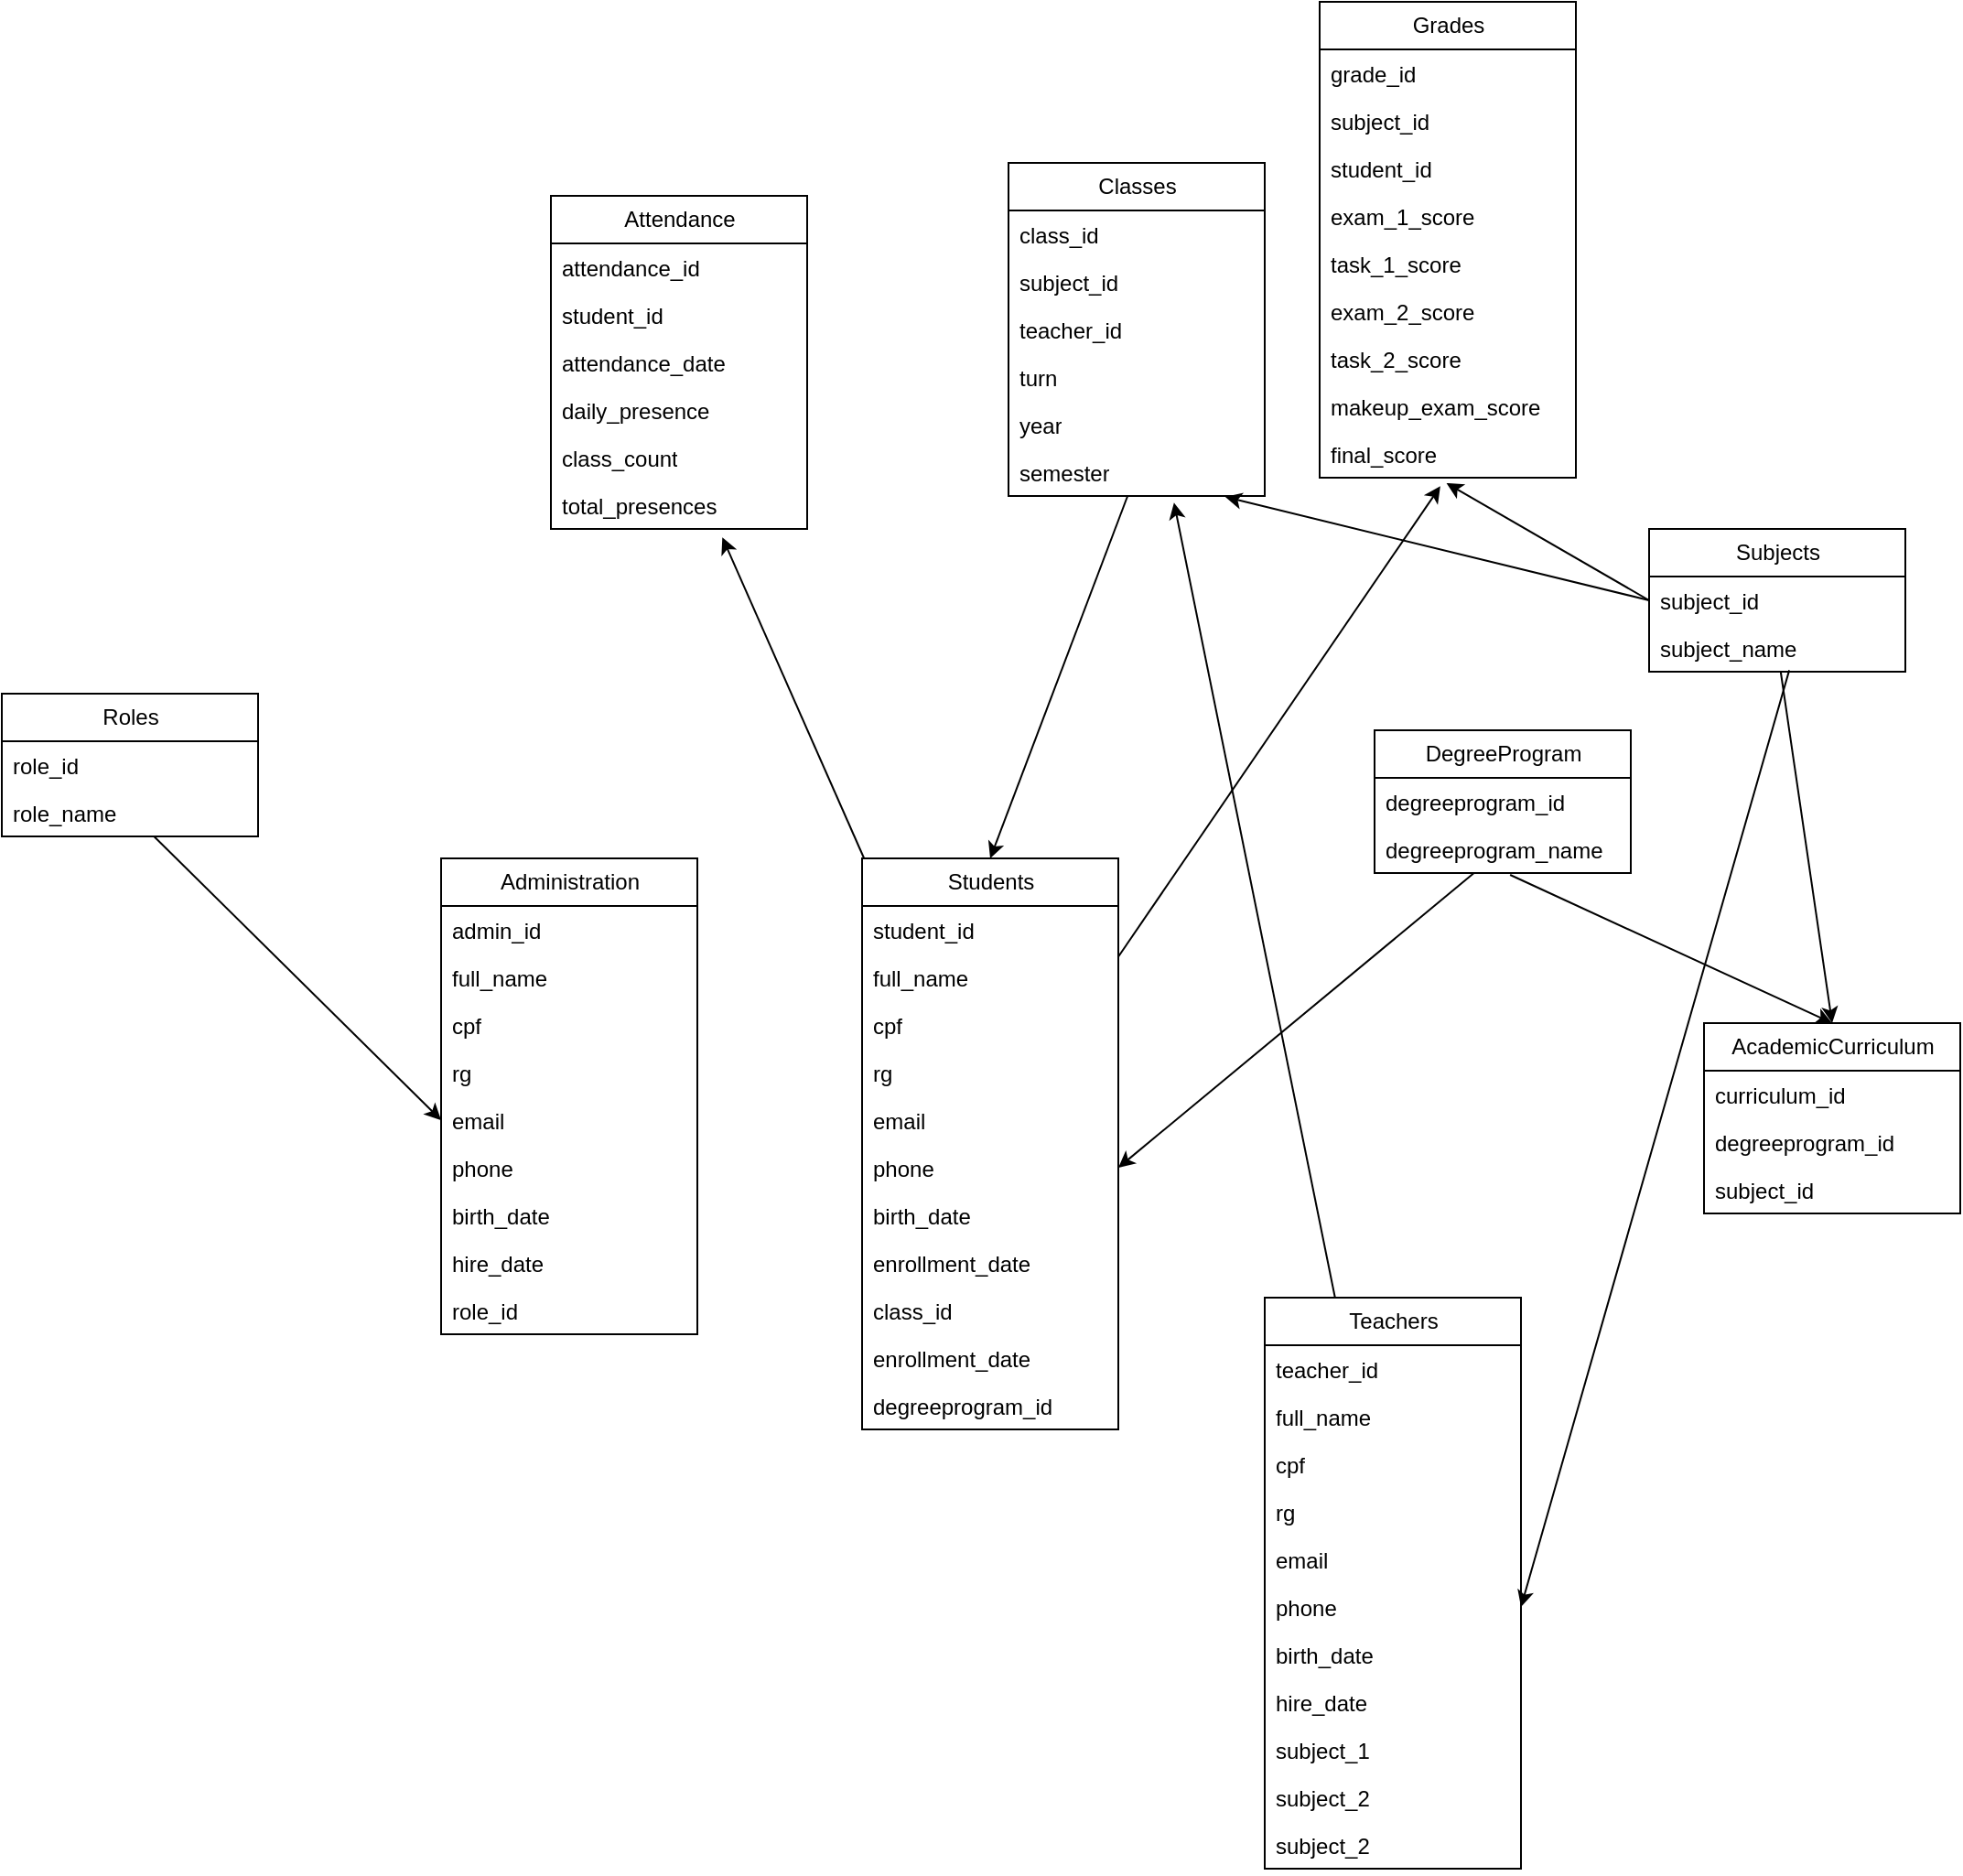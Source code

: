 <mxfile>
    <diagram id="izwd0mjQYA1Y1VRCj29t" name="Page-1">
        <mxGraphModel dx="1218" dy="2147" grid="1" gridSize="10" guides="1" tooltips="1" connect="1" arrows="1" fold="1" page="1" pageScale="1" pageWidth="850" pageHeight="1100" math="0" shadow="0">
            <root>
                <mxCell id="0"/>
                <mxCell id="1" parent="0"/>
                <mxCell id="2" value="Students" style="swimlane;fontStyle=0;childLayout=stackLayout;horizontal=1;startSize=26;fillColor=none;horizontalStack=0;resizeParent=1;resizeParentMax=0;resizeLast=0;collapsible=1;marginBottom=0;html=1;" parent="1" vertex="1">
                    <mxGeometry x="770" y="-50" width="140" height="312" as="geometry"/>
                </mxCell>
                <mxCell id="3" value="student_id" style="text;strokeColor=none;fillColor=none;align=left;verticalAlign=top;spacingLeft=4;spacingRight=4;overflow=hidden;rotatable=0;points=[[0,0.5],[1,0.5]];portConstraint=eastwest;whiteSpace=wrap;html=1;" parent="2" vertex="1">
                    <mxGeometry y="26" width="140" height="26" as="geometry"/>
                </mxCell>
                <mxCell id="4" value="full_name" style="text;strokeColor=none;fillColor=none;align=left;verticalAlign=top;spacingLeft=4;spacingRight=4;overflow=hidden;rotatable=0;points=[[0,0.5],[1,0.5]];portConstraint=eastwest;whiteSpace=wrap;html=1;" parent="2" vertex="1">
                    <mxGeometry y="52" width="140" height="26" as="geometry"/>
                </mxCell>
                <mxCell id="5" value="cpf" style="text;strokeColor=none;fillColor=none;align=left;verticalAlign=top;spacingLeft=4;spacingRight=4;overflow=hidden;rotatable=0;points=[[0,0.5],[1,0.5]];portConstraint=eastwest;whiteSpace=wrap;html=1;" parent="2" vertex="1">
                    <mxGeometry y="78" width="140" height="26" as="geometry"/>
                </mxCell>
                <mxCell id="6" value="rg" style="text;strokeColor=none;fillColor=none;align=left;verticalAlign=top;spacingLeft=4;spacingRight=4;overflow=hidden;rotatable=0;points=[[0,0.5],[1,0.5]];portConstraint=eastwest;whiteSpace=wrap;html=1;" parent="2" vertex="1">
                    <mxGeometry y="104" width="140" height="26" as="geometry"/>
                </mxCell>
                <mxCell id="7" value="email" style="text;strokeColor=none;fillColor=none;align=left;verticalAlign=top;spacingLeft=4;spacingRight=4;overflow=hidden;rotatable=0;points=[[0,0.5],[1,0.5]];portConstraint=eastwest;whiteSpace=wrap;html=1;" parent="2" vertex="1">
                    <mxGeometry y="130" width="140" height="26" as="geometry"/>
                </mxCell>
                <mxCell id="8" value="phone" style="text;strokeColor=none;fillColor=none;align=left;verticalAlign=top;spacingLeft=4;spacingRight=4;overflow=hidden;rotatable=0;points=[[0,0.5],[1,0.5]];portConstraint=eastwest;whiteSpace=wrap;html=1;" parent="2" vertex="1">
                    <mxGeometry y="156" width="140" height="26" as="geometry"/>
                </mxCell>
                <mxCell id="9" value="birth_date" style="text;strokeColor=none;fillColor=none;align=left;verticalAlign=top;spacingLeft=4;spacingRight=4;overflow=hidden;rotatable=0;points=[[0,0.5],[1,0.5]];portConstraint=eastwest;whiteSpace=wrap;html=1;" parent="2" vertex="1">
                    <mxGeometry y="182" width="140" height="26" as="geometry"/>
                </mxCell>
                <mxCell id="10" value="enrollment_date" style="text;strokeColor=none;fillColor=none;align=left;verticalAlign=top;spacingLeft=4;spacingRight=4;overflow=hidden;rotatable=0;points=[[0,0.5],[1,0.5]];portConstraint=eastwest;whiteSpace=wrap;html=1;" parent="2" vertex="1">
                    <mxGeometry y="208" width="140" height="26" as="geometry"/>
                </mxCell>
                <mxCell id="11" value="&lt;span style=&quot;color: rgb(0, 0, 0);&quot;&gt;class_id&lt;/span&gt;" style="text;strokeColor=none;fillColor=none;align=left;verticalAlign=top;spacingLeft=4;spacingRight=4;overflow=hidden;rotatable=0;points=[[0,0.5],[1,0.5]];portConstraint=eastwest;whiteSpace=wrap;html=1;" parent="2" vertex="1">
                    <mxGeometry y="234" width="140" height="26" as="geometry"/>
                </mxCell>
                <mxCell id="12" value="enrollment_date" style="text;strokeColor=none;fillColor=none;align=left;verticalAlign=top;spacingLeft=4;spacingRight=4;overflow=hidden;rotatable=0;points=[[0,0.5],[1,0.5]];portConstraint=eastwest;whiteSpace=wrap;html=1;" parent="2" vertex="1">
                    <mxGeometry y="260" width="140" height="26" as="geometry"/>
                </mxCell>
                <mxCell id="90" value="degreeprogram_id" style="text;strokeColor=none;fillColor=none;align=left;verticalAlign=top;spacingLeft=4;spacingRight=4;overflow=hidden;rotatable=0;points=[[0,0.5],[1,0.5]];portConstraint=eastwest;whiteSpace=wrap;html=1;" parent="2" vertex="1">
                    <mxGeometry y="286" width="140" height="26" as="geometry"/>
                </mxCell>
                <mxCell id="13" value="Teachers" style="swimlane;fontStyle=0;childLayout=stackLayout;horizontal=1;startSize=26;fillColor=none;horizontalStack=0;resizeParent=1;resizeParentMax=0;resizeLast=0;collapsible=1;marginBottom=0;html=1;" parent="1" vertex="1">
                    <mxGeometry x="990" y="190" width="140" height="312" as="geometry"/>
                </mxCell>
                <mxCell id="14" value="teacher_id" style="text;strokeColor=none;fillColor=none;align=left;verticalAlign=top;spacingLeft=4;spacingRight=4;overflow=hidden;rotatable=0;points=[[0,0.5],[1,0.5]];portConstraint=eastwest;whiteSpace=wrap;html=1;" parent="13" vertex="1">
                    <mxGeometry y="26" width="140" height="26" as="geometry"/>
                </mxCell>
                <mxCell id="15" value="full_name" style="text;strokeColor=none;fillColor=none;align=left;verticalAlign=top;spacingLeft=4;spacingRight=4;overflow=hidden;rotatable=0;points=[[0,0.5],[1,0.5]];portConstraint=eastwest;whiteSpace=wrap;html=1;" parent="13" vertex="1">
                    <mxGeometry y="52" width="140" height="26" as="geometry"/>
                </mxCell>
                <mxCell id="16" value="cpf" style="text;strokeColor=none;fillColor=none;align=left;verticalAlign=top;spacingLeft=4;spacingRight=4;overflow=hidden;rotatable=0;points=[[0,0.5],[1,0.5]];portConstraint=eastwest;whiteSpace=wrap;html=1;" parent="13" vertex="1">
                    <mxGeometry y="78" width="140" height="26" as="geometry"/>
                </mxCell>
                <mxCell id="17" value="rg" style="text;strokeColor=none;fillColor=none;align=left;verticalAlign=top;spacingLeft=4;spacingRight=4;overflow=hidden;rotatable=0;points=[[0,0.5],[1,0.5]];portConstraint=eastwest;whiteSpace=wrap;html=1;" parent="13" vertex="1">
                    <mxGeometry y="104" width="140" height="26" as="geometry"/>
                </mxCell>
                <mxCell id="18" value="email" style="text;strokeColor=none;fillColor=none;align=left;verticalAlign=top;spacingLeft=4;spacingRight=4;overflow=hidden;rotatable=0;points=[[0,0.5],[1,0.5]];portConstraint=eastwest;whiteSpace=wrap;html=1;" parent="13" vertex="1">
                    <mxGeometry y="130" width="140" height="26" as="geometry"/>
                </mxCell>
                <mxCell id="19" value="phone" style="text;strokeColor=none;fillColor=none;align=left;verticalAlign=top;spacingLeft=4;spacingRight=4;overflow=hidden;rotatable=0;points=[[0,0.5],[1,0.5]];portConstraint=eastwest;whiteSpace=wrap;html=1;" parent="13" vertex="1">
                    <mxGeometry y="156" width="140" height="26" as="geometry"/>
                </mxCell>
                <mxCell id="20" value="birth_date" style="text;strokeColor=none;fillColor=none;align=left;verticalAlign=top;spacingLeft=4;spacingRight=4;overflow=hidden;rotatable=0;points=[[0,0.5],[1,0.5]];portConstraint=eastwest;whiteSpace=wrap;html=1;" parent="13" vertex="1">
                    <mxGeometry y="182" width="140" height="26" as="geometry"/>
                </mxCell>
                <mxCell id="21" value="hire_date" style="text;strokeColor=none;fillColor=none;align=left;verticalAlign=top;spacingLeft=4;spacingRight=4;overflow=hidden;rotatable=0;points=[[0,0.5],[1,0.5]];portConstraint=eastwest;whiteSpace=wrap;html=1;" parent="13" vertex="1">
                    <mxGeometry y="208" width="140" height="26" as="geometry"/>
                </mxCell>
                <mxCell id="22" value="&lt;div&gt;subject_1&lt;/div&gt;" style="text;strokeColor=none;fillColor=none;align=left;verticalAlign=top;spacingLeft=4;spacingRight=4;overflow=hidden;rotatable=0;points=[[0,0.5],[1,0.5]];portConstraint=eastwest;whiteSpace=wrap;html=1;" parent="13" vertex="1">
                    <mxGeometry y="234" width="140" height="26" as="geometry"/>
                </mxCell>
                <mxCell id="23" value="&lt;div&gt;subject_2&lt;/div&gt;" style="text;strokeColor=none;fillColor=none;align=left;verticalAlign=top;spacingLeft=4;spacingRight=4;overflow=hidden;rotatable=0;points=[[0,0.5],[1,0.5]];portConstraint=eastwest;whiteSpace=wrap;html=1;" parent="13" vertex="1">
                    <mxGeometry y="260" width="140" height="26" as="geometry"/>
                </mxCell>
                <mxCell id="24" value="&lt;div&gt;subject_2&lt;/div&gt;" style="text;strokeColor=none;fillColor=none;align=left;verticalAlign=top;spacingLeft=4;spacingRight=4;overflow=hidden;rotatable=0;points=[[0,0.5],[1,0.5]];portConstraint=eastwest;whiteSpace=wrap;html=1;" parent="13" vertex="1">
                    <mxGeometry y="286" width="140" height="26" as="geometry"/>
                </mxCell>
                <mxCell id="25" value="Administration" style="swimlane;fontStyle=0;childLayout=stackLayout;horizontal=1;startSize=26;fillColor=none;horizontalStack=0;resizeParent=1;resizeParentMax=0;resizeLast=0;collapsible=1;marginBottom=0;html=1;" parent="1" vertex="1">
                    <mxGeometry x="540" y="-50" width="140" height="260" as="geometry"/>
                </mxCell>
                <mxCell id="26" value="admin_id" style="text;strokeColor=none;fillColor=none;align=left;verticalAlign=top;spacingLeft=4;spacingRight=4;overflow=hidden;rotatable=0;points=[[0,0.5],[1,0.5]];portConstraint=eastwest;whiteSpace=wrap;html=1;" parent="25" vertex="1">
                    <mxGeometry y="26" width="140" height="26" as="geometry"/>
                </mxCell>
                <mxCell id="27" value="full_name" style="text;strokeColor=none;fillColor=none;align=left;verticalAlign=top;spacingLeft=4;spacingRight=4;overflow=hidden;rotatable=0;points=[[0,0.5],[1,0.5]];portConstraint=eastwest;whiteSpace=wrap;html=1;" parent="25" vertex="1">
                    <mxGeometry y="52" width="140" height="26" as="geometry"/>
                </mxCell>
                <mxCell id="28" value="cpf" style="text;strokeColor=none;fillColor=none;align=left;verticalAlign=top;spacingLeft=4;spacingRight=4;overflow=hidden;rotatable=0;points=[[0,0.5],[1,0.5]];portConstraint=eastwest;whiteSpace=wrap;html=1;" parent="25" vertex="1">
                    <mxGeometry y="78" width="140" height="26" as="geometry"/>
                </mxCell>
                <mxCell id="29" value="rg" style="text;strokeColor=none;fillColor=none;align=left;verticalAlign=top;spacingLeft=4;spacingRight=4;overflow=hidden;rotatable=0;points=[[0,0.5],[1,0.5]];portConstraint=eastwest;whiteSpace=wrap;html=1;" parent="25" vertex="1">
                    <mxGeometry y="104" width="140" height="26" as="geometry"/>
                </mxCell>
                <mxCell id="30" value="email" style="text;strokeColor=none;fillColor=none;align=left;verticalAlign=top;spacingLeft=4;spacingRight=4;overflow=hidden;rotatable=0;points=[[0,0.5],[1,0.5]];portConstraint=eastwest;whiteSpace=wrap;html=1;" parent="25" vertex="1">
                    <mxGeometry y="130" width="140" height="26" as="geometry"/>
                </mxCell>
                <mxCell id="31" value="phone" style="text;strokeColor=none;fillColor=none;align=left;verticalAlign=top;spacingLeft=4;spacingRight=4;overflow=hidden;rotatable=0;points=[[0,0.5],[1,0.5]];portConstraint=eastwest;whiteSpace=wrap;html=1;" parent="25" vertex="1">
                    <mxGeometry y="156" width="140" height="26" as="geometry"/>
                </mxCell>
                <mxCell id="32" value="birth_date" style="text;strokeColor=none;fillColor=none;align=left;verticalAlign=top;spacingLeft=4;spacingRight=4;overflow=hidden;rotatable=0;points=[[0,0.5],[1,0.5]];portConstraint=eastwest;whiteSpace=wrap;html=1;" parent="25" vertex="1">
                    <mxGeometry y="182" width="140" height="26" as="geometry"/>
                </mxCell>
                <mxCell id="33" value="hire_date" style="text;strokeColor=none;fillColor=none;align=left;verticalAlign=top;spacingLeft=4;spacingRight=4;overflow=hidden;rotatable=0;points=[[0,0.5],[1,0.5]];portConstraint=eastwest;whiteSpace=wrap;html=1;" parent="25" vertex="1">
                    <mxGeometry y="208" width="140" height="26" as="geometry"/>
                </mxCell>
                <mxCell id="34" value="role_id" style="text;strokeColor=none;fillColor=none;align=left;verticalAlign=top;spacingLeft=4;spacingRight=4;overflow=hidden;rotatable=0;points=[[0,0.5],[1,0.5]];portConstraint=eastwest;whiteSpace=wrap;html=1;" parent="25" vertex="1">
                    <mxGeometry y="234" width="140" height="26" as="geometry"/>
                </mxCell>
                <mxCell id="35" value="Classes" style="swimlane;fontStyle=0;childLayout=stackLayout;horizontal=1;startSize=26;fillColor=none;horizontalStack=0;resizeParent=1;resizeParentMax=0;resizeLast=0;collapsible=1;marginBottom=0;html=1;" parent="1" vertex="1">
                    <mxGeometry x="850" y="-430" width="140" height="182" as="geometry"/>
                </mxCell>
                <mxCell id="36" value="class_id" style="text;strokeColor=none;fillColor=none;align=left;verticalAlign=top;spacingLeft=4;spacingRight=4;overflow=hidden;rotatable=0;points=[[0,0.5],[1,0.5]];portConstraint=eastwest;whiteSpace=wrap;html=1;" parent="35" vertex="1">
                    <mxGeometry y="26" width="140" height="26" as="geometry"/>
                </mxCell>
                <mxCell id="37" value="subject_id" style="text;strokeColor=none;fillColor=none;align=left;verticalAlign=top;spacingLeft=4;spacingRight=4;overflow=hidden;rotatable=0;points=[[0,0.5],[1,0.5]];portConstraint=eastwest;whiteSpace=wrap;html=1;" parent="35" vertex="1">
                    <mxGeometry y="52" width="140" height="26" as="geometry"/>
                </mxCell>
                <mxCell id="38" value="teacher_id" style="text;strokeColor=none;fillColor=none;align=left;verticalAlign=top;spacingLeft=4;spacingRight=4;overflow=hidden;rotatable=0;points=[[0,0.5],[1,0.5]];portConstraint=eastwest;whiteSpace=wrap;html=1;" parent="35" vertex="1">
                    <mxGeometry y="78" width="140" height="26" as="geometry"/>
                </mxCell>
                <mxCell id="89" value="turn" style="text;strokeColor=none;fillColor=none;align=left;verticalAlign=top;spacingLeft=4;spacingRight=4;overflow=hidden;rotatable=0;points=[[0,0.5],[1,0.5]];portConstraint=eastwest;whiteSpace=wrap;html=1;" parent="35" vertex="1">
                    <mxGeometry y="104" width="140" height="26" as="geometry"/>
                </mxCell>
                <mxCell id="40" value="year" style="text;strokeColor=none;fillColor=none;align=left;verticalAlign=top;spacingLeft=4;spacingRight=4;overflow=hidden;rotatable=0;points=[[0,0.5],[1,0.5]];portConstraint=eastwest;whiteSpace=wrap;html=1;" parent="35" vertex="1">
                    <mxGeometry y="130" width="140" height="26" as="geometry"/>
                </mxCell>
                <mxCell id="39" value="semester" style="text;strokeColor=none;fillColor=none;align=left;verticalAlign=top;spacingLeft=4;spacingRight=4;overflow=hidden;rotatable=0;points=[[0,0.5],[1,0.5]];portConstraint=eastwest;whiteSpace=wrap;html=1;" parent="35" vertex="1">
                    <mxGeometry y="156" width="140" height="26" as="geometry"/>
                </mxCell>
                <mxCell id="45" value="Grades&lt;span style=&quot;font-family: monospace; font-size: 0px; text-align: start;&quot;&gt;%3CmxGraphModel%3E%3Croot%3E%3CmxCell%20id%3D%220%22%2F%3E%3CmxCell%20id%3D%221%22%20parent%3D%220%22%2F%3E%3CmxCell%20id%3D%222%22%20value%3D%22Students%22%20style%3D%22swimlane%3BfontStyle%3D0%3BchildLayout%3DstackLayout%3Bhorizontal%3D1%3BstartSize%3D26%3BfillColor%3Dnone%3BhorizontalStack%3D0%3BresizeParent%3D1%3BresizeParentMax%3D0%3BresizeLast%3D0%3Bcollapsible%3D1%3BmarginBottom%3D0%3Bhtml%3D1%3B%22%20vertex%3D%221%22%20parent%3D%221%22%3E%3CmxGeometry%20x%3D%22770%22%20y%3D%22-50%22%20width%3D%22140%22%20height%3D%22260%22%20as%3D%22geometry%22%2F%3E%3C%2FmxCell%3E%3CmxCell%20id%3D%223%22%20value%3D%22student_id%22%20style%3D%22text%3BstrokeColor%3Dnone%3BfillColor%3Dnone%3Balign%3Dleft%3BverticalAlign%3Dtop%3BspacingLeft%3D4%3BspacingRight%3D4%3Boverflow%3Dhidden%3Brotatable%3D0%3Bpoints%3D%5B%5B0%2C0.5%5D%2C%5B1%2C0.5%5D%5D%3BportConstraint%3Deastwest%3BwhiteSpace%3Dwrap%3Bhtml%3D1%3B%22%20vertex%3D%221%22%20parent%3D%222%22%3E%3CmxGeometry%20y%3D%2226%22%20width%3D%22140%22%20height%3D%2226%22%20as%3D%22geometry%22%2F%3E%3C%2FmxCell%3E%3CmxCell%20id%3D%224%22%20value%3D%22full_name%22%20style%3D%22text%3BstrokeColor%3Dnone%3BfillColor%3Dnone%3Balign%3Dleft%3BverticalAlign%3Dtop%3BspacingLeft%3D4%3BspacingRight%3D4%3Boverflow%3Dhidden%3Brotatable%3D0%3Bpoints%3D%5B%5B0%2C0.5%5D%2C%5B1%2C0.5%5D%5D%3BportConstraint%3Deastwest%3BwhiteSpace%3Dwrap%3Bhtml%3D1%3B%22%20vertex%3D%221%22%20parent%3D%222%22%3E%3CmxGeometry%20y%3D%2252%22%20width%3D%22140%22%20height%3D%2226%22%20as%3D%22geometry%22%2F%3E%3C%2FmxCell%3E%3CmxCell%20id%3D%225%22%20value%3D%22cpf%22%20style%3D%22text%3BstrokeColor%3Dnone%3BfillColor%3Dnone%3Balign%3Dleft%3BverticalAlign%3Dtop%3BspacingLeft%3D4%3BspacingRight%3D4%3Boverflow%3Dhidden%3Brotatable%3D0%3Bpoints%3D%5B%5B0%2C0.5%5D%2C%5B1%2C0.5%5D%5D%3BportConstraint%3Deastwest%3BwhiteSpace%3Dwrap%3Bhtml%3D1%3B%22%20vertex%3D%221%22%20parent%3D%222%22%3E%3CmxGeometry%20y%3D%2278%22%20width%3D%22140%22%20height%3D%2226%22%20as%3D%22geometry%22%2F%3E%3C%2FmxCell%3E%3CmxCell%20id%3D%226%22%20value%3D%22rg%22%20style%3D%22text%3BstrokeColor%3Dnone%3BfillColor%3Dnone%3Balign%3Dleft%3BverticalAlign%3Dtop%3BspacingLeft%3D4%3BspacingRight%3D4%3Boverflow%3Dhidden%3Brotatable%3D0%3Bpoints%3D%5B%5B0%2C0.5%5D%2C%5B1%2C0.5%5D%5D%3BportConstraint%3Deastwest%3BwhiteSpace%3Dwrap%3Bhtml%3D1%3B%22%20vertex%3D%221%22%20parent%3D%222%22%3E%3CmxGeometry%20y%3D%22104%22%20width%3D%22140%22%20height%3D%2226%22%20as%3D%22geometry%22%2F%3E%3C%2FmxCell%3E%3CmxCell%20id%3D%227%22%20value%3D%22email%22%20style%3D%22text%3BstrokeColor%3Dnone%3BfillColor%3Dnone%3Balign%3Dleft%3BverticalAlign%3Dtop%3BspacingLeft%3D4%3BspacingRight%3D4%3Boverflow%3Dhidden%3Brotatable%3D0%3Bpoints%3D%5B%5B0%2C0.5%5D%2C%5B1%2C0.5%5D%5D%3BportConstraint%3Deastwest%3BwhiteSpace%3Dwrap%3Bhtml%3D1%3B%22%20vertex%3D%221%22%20parent%3D%222%22%3E%3CmxGeometry%20y%3D%22130%22%20width%3D%22140%22%20height%3D%2226%22%20as%3D%22geometry%22%2F%3E%3C%2FmxCell%3E%3CmxCell%20id%3D%228%22%20value%3D%22phone%22%20style%3D%22text%3BstrokeColor%3Dnone%3BfillColor%3Dnone%3Balign%3Dleft%3BverticalAlign%3Dtop%3BspacingLeft%3D4%3BspacingRight%3D4%3Boverflow%3Dhidden%3Brotatable%3D0%3Bpoints%3D%5B%5B0%2C0.5%5D%2C%5B1%2C0.5%5D%5D%3BportConstraint%3Deastwest%3BwhiteSpace%3Dwrap%3Bhtml%3D1%3B%22%20vertex%3D%221%22%20parent%3D%222%22%3E%3CmxGeometry%20y%3D%22156%22%20width%3D%22140%22%20height%3D%2226%22%20as%3D%22geometry%22%2F%3E%3C%2FmxCell%3E%3CmxCell%20id%3D%229%22%20value%3D%22birth_date%22%20style%3D%22text%3BstrokeColor%3Dnone%3BfillColor%3Dnone%3Balign%3Dleft%3BverticalAlign%3Dtop%3BspacingLeft%3D4%3BspacingRight%3D4%3Boverflow%3Dhidden%3Brotatable%3D0%3Bpoints%3D%5B%5B0%2C0.5%5D%2C%5B1%2C0.5%5D%5D%3BportConstraint%3Deastwest%3BwhiteSpace%3Dwrap%3Bhtml%3D1%3B%22%20vertex%3D%221%22%20parent%3D%222%22%3E%3CmxGeometry%20y%3D%22182%22%20width%3D%22140%22%20height%3D%2226%22%20as%3D%22geometry%22%2F%3E%3C%2FmxCell%3E%3CmxCell%20id%3D%2210%22%20value%3D%22enrollment_date%22%20style%3D%22text%3BstrokeColor%3Dnone%3BfillColor%3Dnone%3Balign%3Dleft%3BverticalAlign%3Dtop%3BspacingLeft%3D4%3BspacingRight%3D4%3Boverflow%3Dhidden%3Brotatable%3D0%3Bpoints%3D%5B%5B0%2C0.5%5D%2C%5B1%2C0.5%5D%5D%3BportConstraint%3Deastwest%3BwhiteSpace%3Dwrap%3Bhtml%3D1%3B%22%20vertex%3D%221%22%20parent%3D%222%22%3E%3CmxGeometry%20y%3D%22208%22%20width%3D%22140%22%20height%3D%2226%22%20as%3D%22geometry%22%2F%3E%3C%2FmxCell%3E%3CmxCell%20id%3D%2211%22%20value%3D%22Item%203%22%20style%3D%22text%3BstrokeColor%3Dnone%3BfillColor%3Dnone%3Balign%3Dleft%3BverticalAlign%3Dtop%3BspacingLeft%3D4%3BspacingRight%3D4%3Boverflow%3Dhidden%3Brotatable%3D0%3Bpoints%3D%5B%5B0%2C0.5%5D%2C%5B1%2C0.5%5D%5D%3BportConstraint%3Deastwest%3BwhiteSpace%3Dwrap%3Bhtml%3D1%3B%22%20vertex%3D%221%22%20parent%3D%222%22%3E%3CmxGeometry%20y%3D%22234%22%20width%3D%22140%22%20height%3D%2226%22%20as%3D%22geometry%22%2F%3E%3C%2FmxCell%3E%3C%2Froot%3E%3C%2FmxGraphModel%3E&lt;/span&gt;" style="swimlane;fontStyle=0;childLayout=stackLayout;horizontal=1;startSize=26;fillColor=none;horizontalStack=0;resizeParent=1;resizeParentMax=0;resizeLast=0;collapsible=1;marginBottom=0;html=1;" parent="1" vertex="1">
                    <mxGeometry x="1020" y="-518" width="140" height="260" as="geometry"/>
                </mxCell>
                <mxCell id="46" value="grade_id" style="text;strokeColor=none;fillColor=none;align=left;verticalAlign=top;spacingLeft=4;spacingRight=4;overflow=hidden;rotatable=0;points=[[0,0.5],[1,0.5]];portConstraint=eastwest;whiteSpace=wrap;html=1;" parent="45" vertex="1">
                    <mxGeometry y="26" width="140" height="26" as="geometry"/>
                </mxCell>
                <mxCell id="47" value="subject_id&lt;div&gt;&lt;br&gt;&lt;/div&gt;" style="text;strokeColor=none;fillColor=none;align=left;verticalAlign=top;spacingLeft=4;spacingRight=4;overflow=hidden;rotatable=0;points=[[0,0.5],[1,0.5]];portConstraint=eastwest;whiteSpace=wrap;html=1;" parent="45" vertex="1">
                    <mxGeometry y="52" width="140" height="26" as="geometry"/>
                </mxCell>
                <mxCell id="48" value="student_id" style="text;strokeColor=none;fillColor=none;align=left;verticalAlign=top;spacingLeft=4;spacingRight=4;overflow=hidden;rotatable=0;points=[[0,0.5],[1,0.5]];portConstraint=eastwest;whiteSpace=wrap;html=1;" parent="45" vertex="1">
                    <mxGeometry y="78" width="140" height="26" as="geometry"/>
                </mxCell>
                <mxCell id="49" value="exam_1_score" style="text;strokeColor=none;fillColor=none;align=left;verticalAlign=top;spacingLeft=4;spacingRight=4;overflow=hidden;rotatable=0;points=[[0,0.5],[1,0.5]];portConstraint=eastwest;whiteSpace=wrap;html=1;" parent="45" vertex="1">
                    <mxGeometry y="104" width="140" height="26" as="geometry"/>
                </mxCell>
                <mxCell id="50" value="&lt;div&gt;task_1_score&lt;/div&gt;" style="text;strokeColor=none;fillColor=none;align=left;verticalAlign=top;spacingLeft=4;spacingRight=4;overflow=hidden;rotatable=0;points=[[0,0.5],[1,0.5]];portConstraint=eastwest;whiteSpace=wrap;html=1;" parent="45" vertex="1">
                    <mxGeometry y="130" width="140" height="26" as="geometry"/>
                </mxCell>
                <mxCell id="51" value="exam_2_score" style="text;strokeColor=none;fillColor=none;align=left;verticalAlign=top;spacingLeft=4;spacingRight=4;overflow=hidden;rotatable=0;points=[[0,0.5],[1,0.5]];portConstraint=eastwest;whiteSpace=wrap;html=1;" parent="45" vertex="1">
                    <mxGeometry y="156" width="140" height="26" as="geometry"/>
                </mxCell>
                <mxCell id="52" value="&lt;div&gt;task_2_score&lt;/div&gt;" style="text;strokeColor=none;fillColor=none;align=left;verticalAlign=top;spacingLeft=4;spacingRight=4;overflow=hidden;rotatable=0;points=[[0,0.5],[1,0.5]];portConstraint=eastwest;whiteSpace=wrap;html=1;" parent="45" vertex="1">
                    <mxGeometry y="182" width="140" height="26" as="geometry"/>
                </mxCell>
                <mxCell id="53" value="makeup_exam_score" style="text;strokeColor=none;fillColor=none;align=left;verticalAlign=top;spacingLeft=4;spacingRight=4;overflow=hidden;rotatable=0;points=[[0,0.5],[1,0.5]];portConstraint=eastwest;whiteSpace=wrap;html=1;" parent="45" vertex="1">
                    <mxGeometry y="208" width="140" height="26" as="geometry"/>
                </mxCell>
                <mxCell id="54" value="final_score&lt;div&gt;&lt;br&gt;&lt;/div&gt;" style="text;strokeColor=none;fillColor=none;align=left;verticalAlign=top;spacingLeft=4;spacingRight=4;overflow=hidden;rotatable=0;points=[[0,0.5],[1,0.5]];portConstraint=eastwest;whiteSpace=wrap;html=1;" parent="45" vertex="1">
                    <mxGeometry y="234" width="140" height="26" as="geometry"/>
                </mxCell>
                <mxCell id="55" value="Attendance" style="swimlane;fontStyle=0;childLayout=stackLayout;horizontal=1;startSize=26;fillColor=none;horizontalStack=0;resizeParent=1;resizeParentMax=0;resizeLast=0;collapsible=1;marginBottom=0;html=1;" parent="1" vertex="1">
                    <mxGeometry x="600" y="-412" width="140" height="182" as="geometry"/>
                </mxCell>
                <mxCell id="56" value="attendance_id" style="text;strokeColor=none;fillColor=none;align=left;verticalAlign=top;spacingLeft=4;spacingRight=4;overflow=hidden;rotatable=0;points=[[0,0.5],[1,0.5]];portConstraint=eastwest;whiteSpace=wrap;html=1;" parent="55" vertex="1">
                    <mxGeometry y="26" width="140" height="26" as="geometry"/>
                </mxCell>
                <mxCell id="57" value="student_id" style="text;strokeColor=none;fillColor=none;align=left;verticalAlign=top;spacingLeft=4;spacingRight=4;overflow=hidden;rotatable=0;points=[[0,0.5],[1,0.5]];portConstraint=eastwest;whiteSpace=wrap;html=1;" parent="55" vertex="1">
                    <mxGeometry y="52" width="140" height="26" as="geometry"/>
                </mxCell>
                <mxCell id="58" value="attendance_date" style="text;strokeColor=none;fillColor=none;align=left;verticalAlign=top;spacingLeft=4;spacingRight=4;overflow=hidden;rotatable=0;points=[[0,0.5],[1,0.5]];portConstraint=eastwest;whiteSpace=wrap;html=1;" parent="55" vertex="1">
                    <mxGeometry y="78" width="140" height="26" as="geometry"/>
                </mxCell>
                <mxCell id="59" value="daily_presence" style="text;strokeColor=none;fillColor=none;align=left;verticalAlign=top;spacingLeft=4;spacingRight=4;overflow=hidden;rotatable=0;points=[[0,0.5],[1,0.5]];portConstraint=eastwest;whiteSpace=wrap;html=1;" parent="55" vertex="1">
                    <mxGeometry y="104" width="140" height="26" as="geometry"/>
                </mxCell>
                <mxCell id="60" value="class_count" style="text;strokeColor=none;fillColor=none;align=left;verticalAlign=top;spacingLeft=4;spacingRight=4;overflow=hidden;rotatable=0;points=[[0,0.5],[1,0.5]];portConstraint=eastwest;whiteSpace=wrap;html=1;" parent="55" vertex="1">
                    <mxGeometry y="130" width="140" height="26" as="geometry"/>
                </mxCell>
                <mxCell id="61" value="total_presences&lt;div&gt;&lt;br&gt;&lt;/div&gt;" style="text;strokeColor=none;fillColor=none;align=left;verticalAlign=top;spacingLeft=4;spacingRight=4;overflow=hidden;rotatable=0;points=[[0,0.5],[1,0.5]];portConstraint=eastwest;whiteSpace=wrap;html=1;" parent="55" vertex="1">
                    <mxGeometry y="156" width="140" height="26" as="geometry"/>
                </mxCell>
                <mxCell id="80" value="Subjects" style="swimlane;fontStyle=0;childLayout=stackLayout;horizontal=1;startSize=26;fillColor=none;horizontalStack=0;resizeParent=1;resizeParentMax=0;resizeLast=0;collapsible=1;marginBottom=0;html=1;" parent="1" vertex="1">
                    <mxGeometry x="1200" y="-230" width="140" height="78" as="geometry"/>
                </mxCell>
                <mxCell id="82" value="subject_id" style="text;strokeColor=none;fillColor=none;align=left;verticalAlign=top;spacingLeft=4;spacingRight=4;overflow=hidden;rotatable=0;points=[[0,0.5],[1,0.5]];portConstraint=eastwest;whiteSpace=wrap;html=1;" parent="80" vertex="1">
                    <mxGeometry y="26" width="140" height="26" as="geometry"/>
                </mxCell>
                <mxCell id="83" value="subject_name" style="text;strokeColor=none;fillColor=none;align=left;verticalAlign=top;spacingLeft=4;spacingRight=4;overflow=hidden;rotatable=0;points=[[0,0.5],[1,0.5]];portConstraint=eastwest;whiteSpace=wrap;html=1;" parent="80" vertex="1">
                    <mxGeometry y="52" width="140" height="26" as="geometry"/>
                </mxCell>
                <mxCell id="86" value="DegreeProgram" style="swimlane;fontStyle=0;childLayout=stackLayout;horizontal=1;startSize=26;fillColor=none;horizontalStack=0;resizeParent=1;resizeParentMax=0;resizeLast=0;collapsible=1;marginBottom=0;html=1;" parent="1" vertex="1">
                    <mxGeometry x="1050" y="-120" width="140" height="78" as="geometry"/>
                </mxCell>
                <mxCell id="87" value="degreeprogram_id" style="text;strokeColor=none;fillColor=none;align=left;verticalAlign=top;spacingLeft=4;spacingRight=4;overflow=hidden;rotatable=0;points=[[0,0.5],[1,0.5]];portConstraint=eastwest;whiteSpace=wrap;html=1;" parent="86" vertex="1">
                    <mxGeometry y="26" width="140" height="26" as="geometry"/>
                </mxCell>
                <mxCell id="88" value="degreeprogram_name" style="text;strokeColor=none;fillColor=none;align=left;verticalAlign=top;spacingLeft=4;spacingRight=4;overflow=hidden;rotatable=0;points=[[0,0.5],[1,0.5]];portConstraint=eastwest;whiteSpace=wrap;html=1;" parent="86" vertex="1">
                    <mxGeometry y="52" width="140" height="26" as="geometry"/>
                </mxCell>
                <mxCell id="91" value="Roles" style="swimlane;fontStyle=0;childLayout=stackLayout;horizontal=1;startSize=26;fillColor=none;horizontalStack=0;resizeParent=1;resizeParentMax=0;resizeLast=0;collapsible=1;marginBottom=0;html=1;" vertex="1" parent="1">
                    <mxGeometry x="300" y="-140" width="140" height="78" as="geometry"/>
                </mxCell>
                <mxCell id="92" value="role_id" style="text;strokeColor=none;fillColor=none;align=left;verticalAlign=top;spacingLeft=4;spacingRight=4;overflow=hidden;rotatable=0;points=[[0,0.5],[1,0.5]];portConstraint=eastwest;whiteSpace=wrap;html=1;" vertex="1" parent="91">
                    <mxGeometry y="26" width="140" height="26" as="geometry"/>
                </mxCell>
                <mxCell id="93" value="role_name" style="text;strokeColor=none;fillColor=none;align=left;verticalAlign=top;spacingLeft=4;spacingRight=4;overflow=hidden;rotatable=0;points=[[0,0.5],[1,0.5]];portConstraint=eastwest;whiteSpace=wrap;html=1;" vertex="1" parent="91">
                    <mxGeometry y="52" width="140" height="26" as="geometry"/>
                </mxCell>
                <mxCell id="98" value="AcademicCurriculum" style="swimlane;fontStyle=0;childLayout=stackLayout;horizontal=1;startSize=26;fillColor=none;horizontalStack=0;resizeParent=1;resizeParentMax=0;resizeLast=0;collapsible=1;marginBottom=0;html=1;" vertex="1" parent="1">
                    <mxGeometry x="1230" y="40" width="140" height="104" as="geometry"/>
                </mxCell>
                <mxCell id="99" value="curriculum_id" style="text;strokeColor=none;fillColor=none;align=left;verticalAlign=top;spacingLeft=4;spacingRight=4;overflow=hidden;rotatable=0;points=[[0,0.5],[1,0.5]];portConstraint=eastwest;whiteSpace=wrap;html=1;" vertex="1" parent="98">
                    <mxGeometry y="26" width="140" height="26" as="geometry"/>
                </mxCell>
                <mxCell id="101" value="degreeprogram_id" style="text;strokeColor=none;fillColor=none;align=left;verticalAlign=top;spacingLeft=4;spacingRight=4;overflow=hidden;rotatable=0;points=[[0,0.5],[1,0.5]];portConstraint=eastwest;whiteSpace=wrap;html=1;" vertex="1" parent="98">
                    <mxGeometry y="52" width="140" height="26" as="geometry"/>
                </mxCell>
                <mxCell id="100" value="subject_id" style="text;strokeColor=none;fillColor=none;align=left;verticalAlign=top;spacingLeft=4;spacingRight=4;overflow=hidden;rotatable=0;points=[[0,0.5],[1,0.5]];portConstraint=eastwest;whiteSpace=wrap;html=1;" vertex="1" parent="98">
                    <mxGeometry y="78" width="140" height="26" as="geometry"/>
                </mxCell>
                <mxCell id="102" value="" style="endArrow=classic;html=1;entryX=0.5;entryY=0;entryDx=0;entryDy=0;" edge="1" parent="1" source="83" target="98">
                    <mxGeometry width="50" height="50" relative="1" as="geometry">
                        <mxPoint x="1080" y="10" as="sourcePoint"/>
                        <mxPoint x="1130" y="-40" as="targetPoint"/>
                    </mxGeometry>
                </mxCell>
                <mxCell id="103" value="" style="endArrow=classic;html=1;exitX=0.529;exitY=1.038;exitDx=0;exitDy=0;exitPerimeter=0;entryX=0.5;entryY=0;entryDx=0;entryDy=0;" edge="1" parent="1" source="88" target="98">
                    <mxGeometry width="50" height="50" relative="1" as="geometry">
                        <mxPoint x="1243" y="-79" as="sourcePoint"/>
                        <mxPoint x="1270" as="targetPoint"/>
                    </mxGeometry>
                </mxCell>
                <mxCell id="104" value="" style="endArrow=classic;html=1;exitX=0.547;exitY=0.969;exitDx=0;exitDy=0;exitPerimeter=0;entryX=1;entryY=0.5;entryDx=0;entryDy=0;" edge="1" parent="1" source="83" target="19">
                    <mxGeometry width="50" height="50" relative="1" as="geometry">
                        <mxPoint x="1243" y="-79" as="sourcePoint"/>
                        <mxPoint x="1270" as="targetPoint"/>
                    </mxGeometry>
                </mxCell>
                <mxCell id="105" value="" style="endArrow=classic;html=1;exitX=0;exitY=0.5;exitDx=0;exitDy=0;entryX=0.495;entryY=1.115;entryDx=0;entryDy=0;entryPerimeter=0;" edge="1" parent="1" source="82" target="54">
                    <mxGeometry width="50" height="50" relative="1" as="geometry">
                        <mxPoint x="1247" y="-83" as="sourcePoint"/>
                        <mxPoint x="1110" y="129" as="targetPoint"/>
                    </mxGeometry>
                </mxCell>
                <mxCell id="106" style="edgeStyle=none;html=1;entryX=0.471;entryY=1.179;entryDx=0;entryDy=0;entryPerimeter=0;" edge="1" parent="1" source="2" target="54">
                    <mxGeometry relative="1" as="geometry"/>
                </mxCell>
                <mxCell id="107" style="edgeStyle=none;html=1;entryX=0.646;entryY=1.141;entryDx=0;entryDy=0;entryPerimeter=0;" edge="1" parent="1" source="13" target="39">
                    <mxGeometry relative="1" as="geometry"/>
                </mxCell>
                <mxCell id="108" style="edgeStyle=none;html=1;entryX=0.846;entryY=1.02;entryDx=0;entryDy=0;entryPerimeter=0;exitX=0;exitY=0.5;exitDx=0;exitDy=0;" edge="1" parent="1" source="82" target="39">
                    <mxGeometry relative="1" as="geometry"/>
                </mxCell>
                <mxCell id="109" style="edgeStyle=none;html=1;entryX=0;entryY=0.5;entryDx=0;entryDy=0;" edge="1" parent="1" source="93" target="30">
                    <mxGeometry relative="1" as="geometry"/>
                </mxCell>
                <mxCell id="110" style="edgeStyle=none;html=1;entryX=0.669;entryY=1.179;entryDx=0;entryDy=0;entryPerimeter=0;" edge="1" parent="1" source="2" target="61">
                    <mxGeometry relative="1" as="geometry"/>
                </mxCell>
                <mxCell id="111" style="edgeStyle=none;html=1;entryX=0.5;entryY=0;entryDx=0;entryDy=0;" edge="1" parent="1" source="39" target="2">
                    <mxGeometry relative="1" as="geometry"/>
                </mxCell>
                <mxCell id="112" style="edgeStyle=none;html=1;entryX=1;entryY=0.5;entryDx=0;entryDy=0;" edge="1" parent="1" source="88" target="8">
                    <mxGeometry relative="1" as="geometry"/>
                </mxCell>
            </root>
        </mxGraphModel>
    </diagram>
</mxfile>